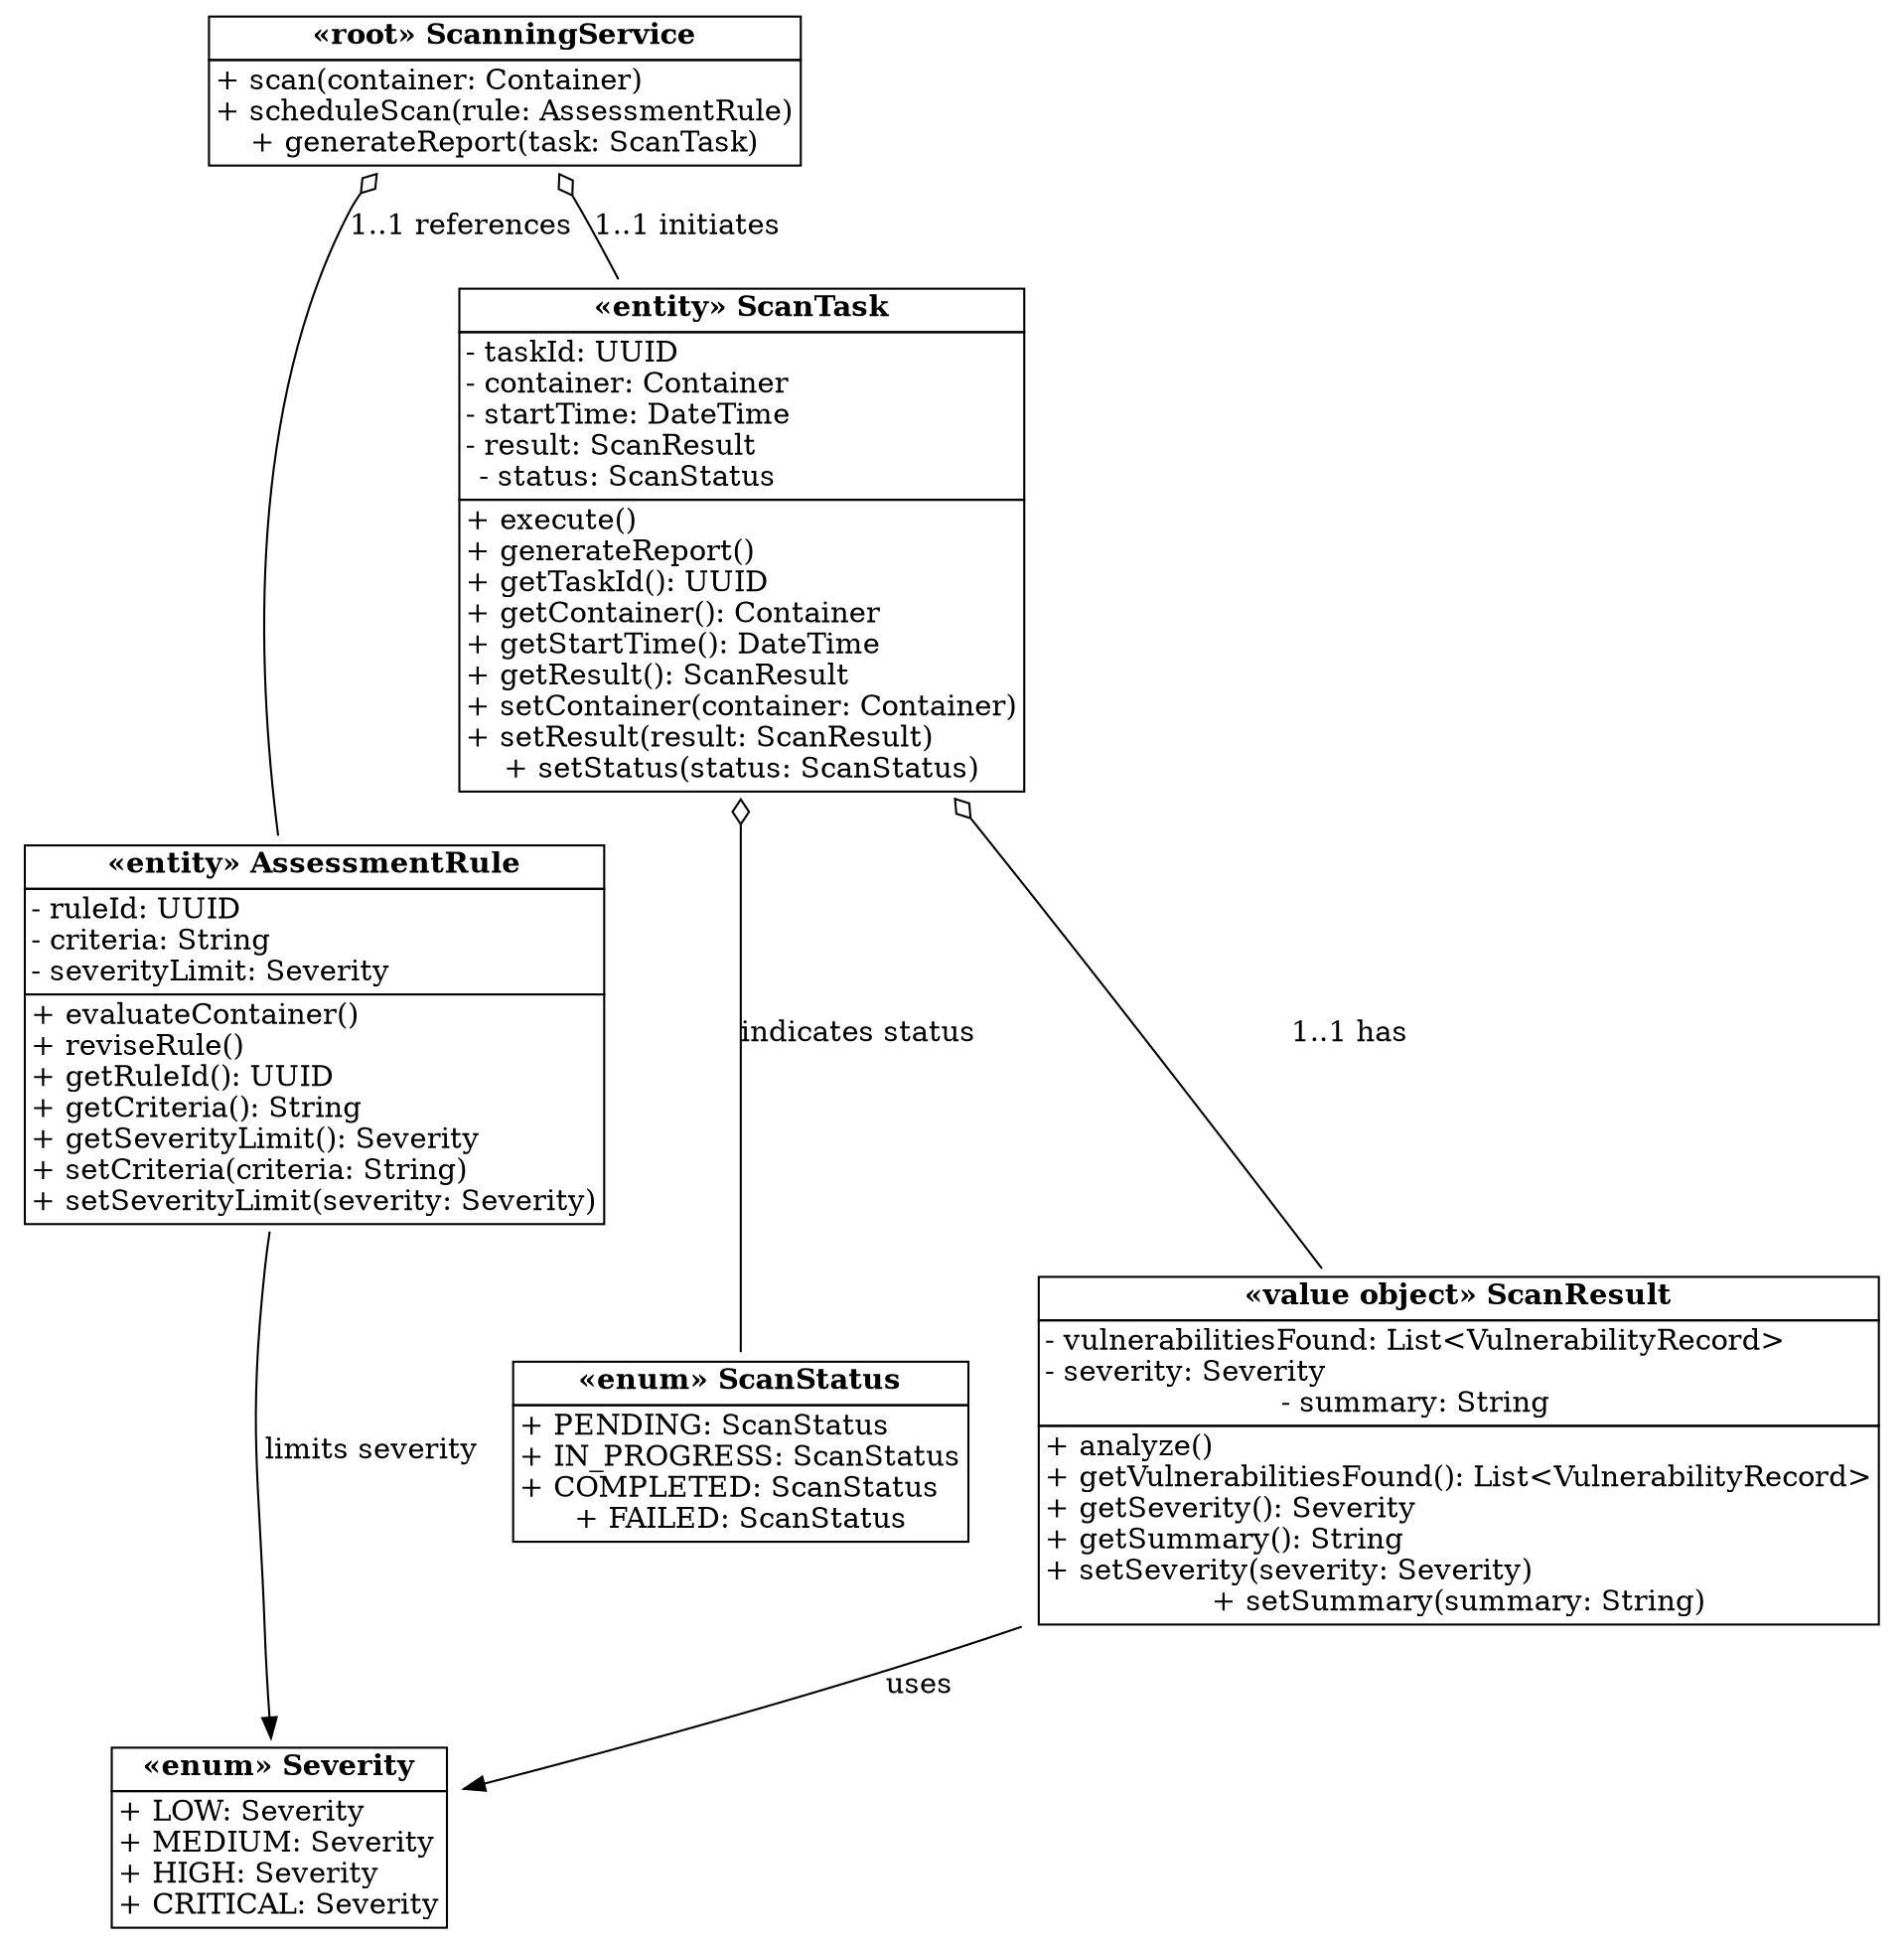 digraph Scanning_Aggregate {
  node [shape=plaintext];

  ScanningService [label=<
    <table border="0" cellborder="1" cellspacing="0">
      <tr><td><b>«root» ScanningService</b></td></tr>
      <tr><td align="left">+ scan(container: Container)<br align="left"/>+ 
scheduleScan(rule: AssessmentRule)<br align="left"/>+ generateReport(task: 
ScanTask)</td></tr>
    </table>>];

  AssessmentRule [label=<
    <table border="0" cellborder="1" cellspacing="0">
      <tr><td><b>«entity» AssessmentRule</b></td></tr>
      <tr><td align="left">- ruleId: UUID<br align="left"/>- criteria: 
String<br align="left"/>- severityLimit: Severity</td></tr>
      <tr><td border="1" align="left">+ evaluateContainer()<br 
align="left"/>+ reviseRule()<br align="left"/>+ getRuleId(): UUID<br 
align="left"/>+ getCriteria(): String<br align="left"/>+ 
getSeverityLimit(): Severity<br align="left"/>+ setCriteria(criteria: 
String)<br align="left"/>+ setSeverityLimit(severity: Severity)</td></tr>
    </table>>];

  ScanTask [label=<
    <table border="0" cellborder="1" cellspacing="0">
      <tr><td><b>«entity» ScanTask</b></td></tr>
      <tr><td align="left">- taskId: UUID<br align="left"/>- container: 
Container<br align="left"/>- startTime: DateTime<br align="left"/>- 
result: ScanResult<br align="left"/>- status: ScanStatus</td></tr>
      <tr><td border="1" align="left">+ execute()<br align="left"/>+ 
generateReport()<br align="left"/>+ getTaskId(): UUID<br align="left"/>+ 
getContainer(): Container<br align="left"/>+ getStartTime(): DateTime<br 
align="left"/>+ getResult(): ScanResult<br align="left"/>+ 
setContainer(container: Container)<br align="left"/>+ setResult(result: 
ScanResult)<br align="left"/>+ setStatus(status: ScanStatus)</td></tr>
    </table>>];

  ScanStatus [label=<
    <table border="0" cellborder="1" cellspacing="0">
      <tr><td><b>«enum» ScanStatus</b></td></tr>
      <tr><td align="left">+ PENDING: ScanStatus<br align="left"/>+ 
IN_PROGRESS: ScanStatus<br align="left"/>+ COMPLETED: ScanStatus<br 
align="left"/>+ FAILED: ScanStatus</td></tr>
    </table>>];

  ScanResult [label=<
    <table border="0" cellborder="1" cellspacing="0">
      <tr><td><b>«value object» ScanResult</b></td></tr>
      <tr><td align="left">- vulnerabilitiesFound: 
List&lt;VulnerabilityRecord&gt;<br align="left"/>- severity: Severity<br 
align="left"/>- summary: String</td></tr>
      <tr><td border="1" align="left">+ analyze()<br align="left"/>+ 
getVulnerabilitiesFound(): List&lt;VulnerabilityRecord&gt;<br 
align="left"/>+ getSeverity(): Severity<br align="left"/>+ getSummary(): 
String<br align="left"/>+ setSeverity(severity: Severity)<br 
align="left"/>+ setSummary(summary: String)</td></tr>
    </table>>];
    
         Severity [label=<
    <table border="0" cellborder="1" cellspacing="0">
      <tr><td><b>«enum» Severity</b></td></tr>
      <tr><td align="left">+ LOW: Severity<br align="left"/>+ MEDIUM: 
Severity<br align="left"/>+ HIGH: Severity<br align="left"/>+ CRITICAL: 
Severity</td></tr>
    </table>>];

  // Relationships within the Scanning Aggregate
  ScanningService -> ScanTask [label="1..1 initiates" arrowtail=odiamond 
arrowhead=normal dir=back];
  ScanningService -> AssessmentRule [label="1..1 references" 
arrowtail=odiamond arrowhead=normal dir=back];
  ScanTask -> ScanResult [label="1..1 has" arrowtail=odiamond 
arrowhead=normal dir=back];
  ScanTask -> ScanStatus [label="indicates status" arrowtail=odiamond 
arrowhead=normal dir=back];
  ScanResult -> Severity [label="uses" arrowhead=normal];
  AssessmentRule -> Severity [label="limits severity" arrowhead=normal];
}

